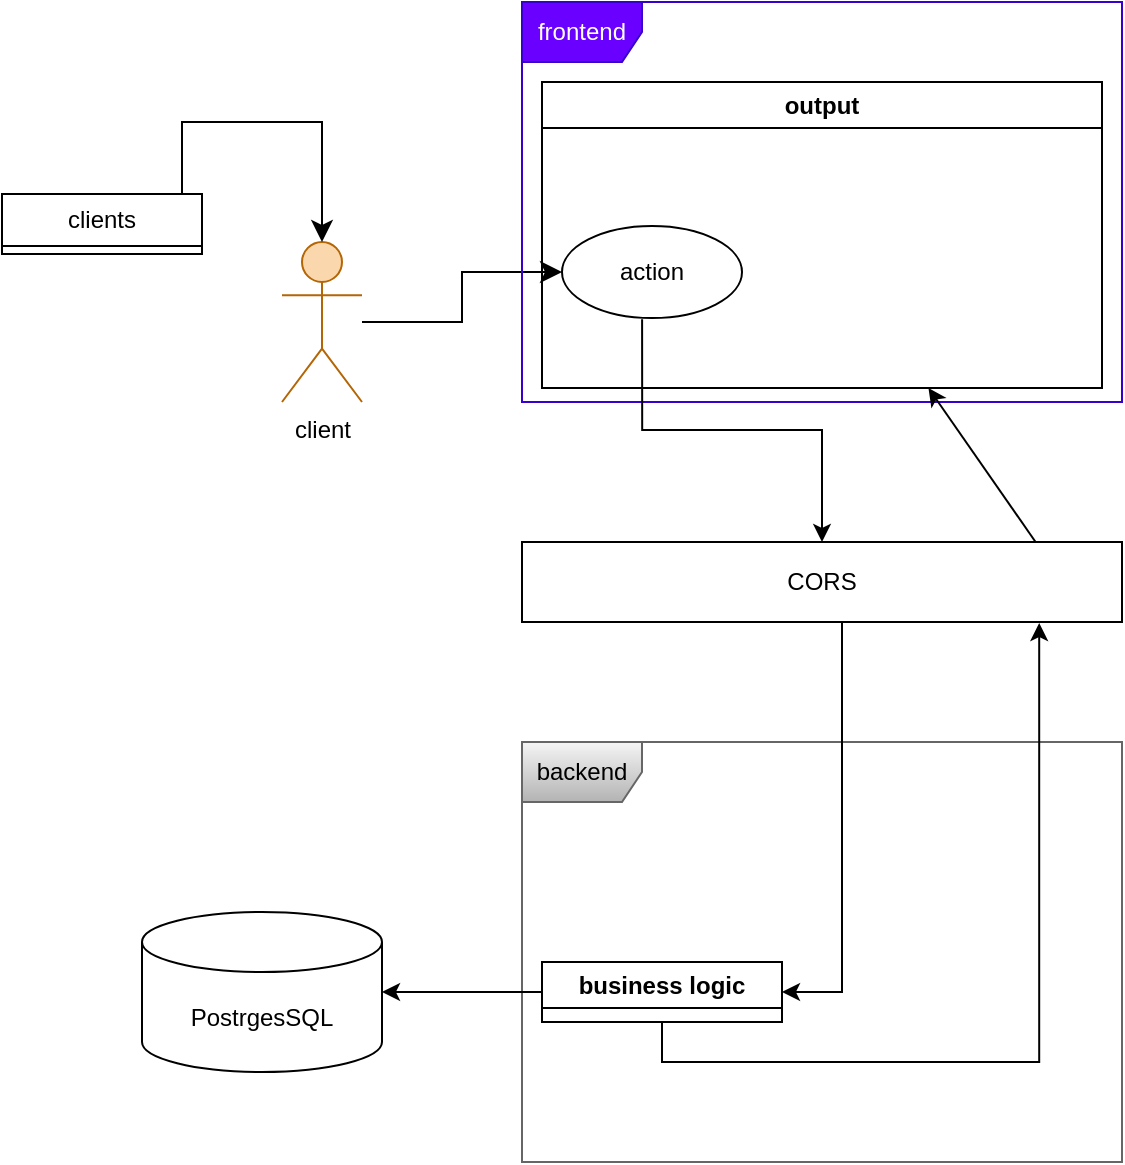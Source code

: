 <mxfile version="26.2.12">
  <diagram name="Страница — 1" id="tu4awD1gnu4tAp9CaTC2">
    <mxGraphModel dx="974" dy="541" grid="1" gridSize="10" guides="1" tooltips="1" connect="1" arrows="1" fold="1" page="1" pageScale="1" pageWidth="827" pageHeight="1169" math="1" shadow="0" adaptiveColors="auto">
      <root>
        <mxCell id="0" />
        <mxCell id="1" parent="0" />
        <mxCell id="lU2SoLYhDsCU2xIBK3lY-9" value="&lt;div&gt;client&lt;/div&gt;" style="shape=umlActor;verticalLabelPosition=bottom;verticalAlign=top;html=1;fillColor=#fad7ac;strokeColor=#b46504;" parent="1" vertex="1">
          <mxGeometry x="240" y="240" width="40" height="80" as="geometry" />
        </mxCell>
        <mxCell id="lU2SoLYhDsCU2xIBK3lY-10" value="" style="edgeStyle=elbowEdgeStyle;elbow=horizontal;endArrow=classic;html=1;curved=0;rounded=0;endSize=8;startSize=8;entryX=0;entryY=0.5;entryDx=0;entryDy=0;" parent="1" target="lU2SoLYhDsCU2xIBK3lY-38" edge="1">
          <mxGeometry width="50" height="50" relative="1" as="geometry">
            <mxPoint x="280" y="280" as="sourcePoint" />
            <mxPoint x="400" y="210" as="targetPoint" />
          </mxGeometry>
        </mxCell>
        <mxCell id="lU2SoLYhDsCU2xIBK3lY-17" value="" style="edgeStyle=segmentEdgeStyle;endArrow=classic;html=1;curved=0;rounded=0;endSize=8;startSize=8;entryX=0.5;entryY=0;entryDx=0;entryDy=0;entryPerimeter=0;exitX=0.5;exitY=0;exitDx=0;exitDy=0;" parent="1" source="lU2SoLYhDsCU2xIBK3lY-28" target="lU2SoLYhDsCU2xIBK3lY-9" edge="1">
          <mxGeometry width="50" height="50" relative="1" as="geometry">
            <mxPoint x="159.6" y="203.652" as="sourcePoint" />
            <mxPoint x="254.28" y="217.92" as="targetPoint" />
            <Array as="points">
              <mxPoint x="190" y="216" />
              <mxPoint x="190" y="180" />
              <mxPoint x="260" y="180" />
            </Array>
          </mxGeometry>
        </mxCell>
        <mxCell id="lU2SoLYhDsCU2xIBK3lY-21" value="frontend" style="shape=umlFrame;whiteSpace=wrap;html=1;pointerEvents=0;fillColor=#6a00ff;fontColor=#ffffff;strokeColor=#3700CC;" parent="1" vertex="1">
          <mxGeometry x="360" y="120" width="300" height="200" as="geometry" />
        </mxCell>
        <mxCell id="lU2SoLYhDsCU2xIBK3lY-28" value="clients" style="swimlane;fontStyle=0;childLayout=stackLayout;horizontal=1;startSize=26;fillColor=none;horizontalStack=0;resizeParent=1;resizeParentMax=0;resizeLast=0;collapsible=1;marginBottom=0;whiteSpace=wrap;html=1;" parent="1" vertex="1" collapsed="1">
          <mxGeometry x="100" y="216" width="100" height="30" as="geometry">
            <mxRectangle x="100" y="216" width="90" height="104" as="alternateBounds" />
          </mxGeometry>
        </mxCell>
        <mxCell id="lU2SoLYhDsCU2xIBK3lY-29" value="&lt;div&gt;+ id: int&lt;/div&gt;&lt;div&gt;&lt;br&gt;&lt;/div&gt;" style="text;strokeColor=none;fillColor=none;align=left;verticalAlign=top;spacingLeft=4;spacingRight=4;overflow=hidden;rotatable=0;points=[[0,0.5],[1,0.5]];portConstraint=eastwest;whiteSpace=wrap;html=1;" parent="lU2SoLYhDsCU2xIBK3lY-28" vertex="1">
          <mxGeometry y="26" width="90" height="26" as="geometry" />
        </mxCell>
        <mxCell id="lU2SoLYhDsCU2xIBK3lY-30" value="&lt;div&gt;+ name: str&lt;/div&gt;&lt;div&gt;&lt;br&gt;&lt;/div&gt;" style="text;strokeColor=none;fillColor=none;align=left;verticalAlign=top;spacingLeft=4;spacingRight=4;overflow=hidden;rotatable=0;points=[[0,0.5],[1,0.5]];portConstraint=eastwest;whiteSpace=wrap;html=1;" parent="lU2SoLYhDsCU2xIBK3lY-28" vertex="1">
          <mxGeometry y="52" width="90" height="26" as="geometry" />
        </mxCell>
        <mxCell id="lU2SoLYhDsCU2xIBK3lY-31" value="&lt;div&gt;+ mail: str&lt;/div&gt;&lt;div&gt;&lt;br&gt;&lt;/div&gt;" style="text;strokeColor=none;fillColor=none;align=left;verticalAlign=top;spacingLeft=4;spacingRight=4;overflow=hidden;rotatable=0;points=[[0,0.5],[1,0.5]];portConstraint=eastwest;whiteSpace=wrap;html=1;" parent="lU2SoLYhDsCU2xIBK3lY-28" vertex="1">
          <mxGeometry y="78" width="90" height="26" as="geometry" />
        </mxCell>
        <mxCell id="lU2SoLYhDsCU2xIBK3lY-34" value="backend" style="shape=umlFrame;whiteSpace=wrap;html=1;pointerEvents=0;fillColor=#f5f5f5;gradientColor=#b3b3b3;strokeColor=#666666;" parent="1" vertex="1">
          <mxGeometry x="360" y="490" width="300" height="210" as="geometry" />
        </mxCell>
        <mxCell id="lU2SoLYhDsCU2xIBK3lY-36" value="" style="edgeStyle=orthogonalEdgeStyle;rounded=0;orthogonalLoop=1;jettySize=auto;html=1;exitX=0.445;exitY=1.014;exitDx=0;exitDy=0;exitPerimeter=0;" parent="1" source="lU2SoLYhDsCU2xIBK3lY-38" target="lU2SoLYhDsCU2xIBK3lY-35" edge="1">
          <mxGeometry relative="1" as="geometry">
            <mxPoint x="439.96" y="230.01" as="sourcePoint" />
            <mxPoint x="440" y="380" as="targetPoint" />
            <Array as="points" />
          </mxGeometry>
        </mxCell>
        <mxCell id="lU2SoLYhDsCU2xIBK3lY-37" value="" style="edgeStyle=orthogonalEdgeStyle;rounded=0;orthogonalLoop=1;jettySize=auto;html=1;" parent="1" source="lU2SoLYhDsCU2xIBK3lY-35" target="lU2SoLYhDsCU2xIBK3lY-40" edge="1">
          <mxGeometry relative="1" as="geometry">
            <mxPoint x="452.484" y="525" as="targetPoint" />
            <Array as="points">
              <mxPoint x="520" y="460" />
              <mxPoint x="520" y="460" />
            </Array>
          </mxGeometry>
        </mxCell>
        <mxCell id="lU2SoLYhDsCU2xIBK3lY-35" value="CORS" style="html=1;whiteSpace=wrap;" parent="1" vertex="1">
          <mxGeometry x="360" y="390" width="300" height="40" as="geometry" />
        </mxCell>
        <mxCell id="lU2SoLYhDsCU2xIBK3lY-40" value="business logic" style="swimlane;whiteSpace=wrap;html=1;" parent="1" vertex="1" collapsed="1">
          <mxGeometry x="370" y="600" width="120" height="30" as="geometry">
            <mxRectangle x="390" y="530" width="200" height="150" as="alternateBounds" />
          </mxGeometry>
        </mxCell>
        <mxCell id="lU2SoLYhDsCU2xIBK3lY-41" value="&lt;span style=&quot;white-space: pre-wrap;&quot; data-src-align=&quot;0:10&quot; class=&quot;EzKURWReUAB5oZgtQNkl&quot;&gt;performing&lt;/span&gt;&lt;span style=&quot;white-space: pre-wrap;&quot;&gt; &lt;/span&gt;&lt;span style=&quot;white-space: pre-wrap;&quot; data-src-align=&quot;11:7&quot; class=&quot;EzKURWReUAB5oZgtQNkl&quot;&gt;functions&lt;/span&gt;" style="rounded=0;whiteSpace=wrap;html=1;" parent="lU2SoLYhDsCU2xIBK3lY-40" vertex="1">
          <mxGeometry x="10" y="70" width="180" height="30" as="geometry" />
        </mxCell>
        <mxCell id="lU2SoLYhDsCU2xIBK3lY-42" style="edgeStyle=orthogonalEdgeStyle;rounded=0;orthogonalLoop=1;jettySize=auto;html=1;exitX=0.5;exitY=1;exitDx=0;exitDy=0;" parent="lU2SoLYhDsCU2xIBK3lY-40" source="lU2SoLYhDsCU2xIBK3lY-41" target="lU2SoLYhDsCU2xIBK3lY-41" edge="1">
          <mxGeometry relative="1" as="geometry" />
        </mxCell>
        <mxCell id="lU2SoLYhDsCU2xIBK3lY-43" value="&lt;span style=&quot;white-space: pre-wrap;&quot; data-src-align=&quot;0:8&quot; class=&quot;EzKURWReUAB5oZgtQNkl&quot;&gt;actions&lt;/span&gt;&lt;span style=&quot;white-space: pre-wrap;&quot;&gt; &lt;/span&gt;&lt;span style=&quot;white-space: pre-wrap;&quot; data-src-align=&quot;9:3&quot; class=&quot;EzKURWReUAB5oZgtQNkl&quot;&gt;on&lt;/span&gt;&lt;span style=&quot;white-space: pre-wrap;&quot;&gt; &lt;/span&gt;&lt;span style=&quot;white-space: pre-wrap;&quot; data-src-align=&quot;13:13&quot; class=&quot;EzKURWReUAB5oZgtQNkl&quot;&gt;databases&lt;/span&gt;" style="rounded=0;whiteSpace=wrap;html=1;" parent="lU2SoLYhDsCU2xIBK3lY-40" vertex="1">
          <mxGeometry x="10" y="110" width="180" height="30" as="geometry" />
        </mxCell>
        <mxCell id="lU2SoLYhDsCU2xIBK3lY-44" value="&lt;span style=&quot;white-space: pre-wrap;&quot; data-src-align=&quot;0:9&quot; class=&quot;EzKURWReUAB5oZgtQNkl&quot;&gt;processing&lt;/span&gt;&lt;span style=&quot;white-space: pre-wrap;&quot;&gt; of &lt;/span&gt;&lt;span style=&quot;white-space: pre-wrap;&quot; data-src-align=&quot;10:11&quot; class=&quot;EzKURWReUAB5oZgtQNkl&quot;&gt;results&lt;/span&gt;" style="rounded=0;whiteSpace=wrap;html=1;" parent="lU2SoLYhDsCU2xIBK3lY-40" vertex="1">
          <mxGeometry x="10" y="30" width="180" height="30" as="geometry" />
        </mxCell>
        <mxCell id="lU2SoLYhDsCU2xIBK3lY-53" style="edgeStyle=orthogonalEdgeStyle;rounded=0;orthogonalLoop=1;jettySize=auto;html=1;exitX=0.5;exitY=1;exitDx=0;exitDy=0;entryX=0.862;entryY=1.013;entryDx=0;entryDy=0;entryPerimeter=0;" parent="1" source="lU2SoLYhDsCU2xIBK3lY-40" target="lU2SoLYhDsCU2xIBK3lY-35" edge="1">
          <mxGeometry relative="1" as="geometry" />
        </mxCell>
        <mxCell id="lU2SoLYhDsCU2xIBK3lY-78" value="output" style="swimlane;whiteSpace=wrap;html=1;" parent="1" vertex="1">
          <mxGeometry x="370" y="160" width="280" height="153" as="geometry" />
        </mxCell>
        <mxCell id="lU2SoLYhDsCU2xIBK3lY-38" value="action" style="ellipse;whiteSpace=wrap;html=1;" parent="lU2SoLYhDsCU2xIBK3lY-78" vertex="1">
          <mxGeometry x="10" y="72" width="90" height="46" as="geometry" />
        </mxCell>
        <mxCell id="lU2SoLYhDsCU2xIBK3lY-79" value="" style="endArrow=classic;html=1;rounded=0;exitX=0.856;exitY=0;exitDx=0;exitDy=0;exitPerimeter=0;" parent="1" source="lU2SoLYhDsCU2xIBK3lY-35" target="lU2SoLYhDsCU2xIBK3lY-78" edge="1">
          <mxGeometry width="50" height="50" relative="1" as="geometry">
            <mxPoint x="617" y="392" as="sourcePoint" />
            <mxPoint x="610" y="310" as="targetPoint" />
          </mxGeometry>
        </mxCell>
        <mxCell id="5krATdRP7z6VW08Nqj2--1" value="PostrgesSQL" style="shape=cylinder3;whiteSpace=wrap;html=1;boundedLbl=1;backgroundOutline=1;size=15;" parent="1" vertex="1">
          <mxGeometry x="170" y="575" width="120" height="80" as="geometry" />
        </mxCell>
        <mxCell id="5krATdRP7z6VW08Nqj2--2" value="" style="edgeStyle=orthogonalEdgeStyle;rounded=0;orthogonalLoop=1;jettySize=auto;html=1;exitX=0;exitY=0.5;exitDx=0;exitDy=0;" parent="1" source="lU2SoLYhDsCU2xIBK3lY-43" target="5krATdRP7z6VW08Nqj2--1" edge="1">
          <mxGeometry relative="1" as="geometry" />
        </mxCell>
      </root>
    </mxGraphModel>
  </diagram>
</mxfile>

